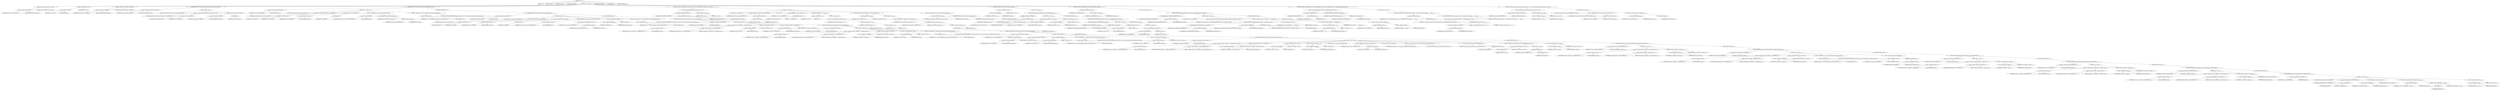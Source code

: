 digraph "&lt;init&gt;" {  
"125" [label = <(METHOD,&lt;init&gt;)<SUB>58</SUB>> ]
"4" [label = <(PARAM,this)<SUB>58</SUB>> ]
"126" [label = <(PARAM,String id)<SUB>58</SUB>> ]
"127" [label = <(PARAM,Object node)<SUB>58</SUB>> ]
"128" [label = <(PARAM,String imagePrefix)<SUB>58</SUB>> ]
"129" [label = <(BLOCK,&lt;empty&gt;,&lt;empty&gt;)<SUB>58</SUB>> ]
"130" [label = <(&lt;operator&gt;.assignment,String association = &quot;property&quot;)<SUB>55</SUB>> ]
"131" [label = <(&lt;operator&gt;.fieldAccess,this.association)<SUB>55</SUB>> ]
"132" [label = <(IDENTIFIER,this,String association = &quot;property&quot;)<SUB>55</SUB>> ]
"133" [label = <(FIELD_IDENTIFIER,association,association)<SUB>55</SUB>> ]
"134" [label = <(LITERAL,&quot;property&quot;,String association = &quot;property&quot;)<SUB>55</SUB>> ]
"135" [label = <(&lt;operator&gt;.assignment,this.id = id)<SUB>59</SUB>> ]
"136" [label = <(&lt;operator&gt;.fieldAccess,this.id)<SUB>59</SUB>> ]
"3" [label = <(IDENTIFIER,this,this.id = id)<SUB>59</SUB>> ]
"137" [label = <(FIELD_IDENTIFIER,id,id)<SUB>59</SUB>> ]
"138" [label = <(IDENTIFIER,id,this.id = id)<SUB>59</SUB>> ]
"139" [label = <(&lt;operator&gt;.assignment,this.imagePrefix = imagePrefix)<SUB>60</SUB>> ]
"140" [label = <(&lt;operator&gt;.fieldAccess,this.imagePrefix)<SUB>60</SUB>> ]
"5" [label = <(IDENTIFIER,this,this.imagePrefix = imagePrefix)<SUB>60</SUB>> ]
"141" [label = <(FIELD_IDENTIFIER,imagePrefix,imagePrefix)<SUB>60</SUB>> ]
"142" [label = <(IDENTIFIER,imagePrefix,this.imagePrefix = imagePrefix)<SUB>60</SUB>> ]
"143" [label = <(CONTROL_STRUCTURE,if (node instanceof ProcessorType),if (node instanceof ProcessorType))<SUB>62</SUB>> ]
"144" [label = <(&lt;operator&gt;.instanceOf,node instanceof ProcessorType)<SUB>62</SUB>> ]
"145" [label = <(IDENTIFIER,node,node instanceof ProcessorType)<SUB>62</SUB>> ]
"146" [label = <(TYPE_REF,ProcessorType,ProcessorType)<SUB>62</SUB>> ]
"147" [label = <(BLOCK,&lt;empty&gt;,&lt;empty&gt;)<SUB>62</SUB>> ]
"148" [label = <(LOCAL,ProcessorType processorType: org.apache.camel.model.ProcessorType)> ]
"149" [label = <(&lt;operator&gt;.assignment,ProcessorType processorType = (ProcessorType) node)<SUB>63</SUB>> ]
"150" [label = <(IDENTIFIER,processorType,ProcessorType processorType = (ProcessorType) node)<SUB>63</SUB>> ]
"151" [label = <(&lt;operator&gt;.cast,(ProcessorType) node)<SUB>63</SUB>> ]
"152" [label = <(TYPE_REF,ProcessorType,ProcessorType)<SUB>63</SUB>> ]
"153" [label = <(IDENTIFIER,node,(ProcessorType) node)<SUB>63</SUB>> ]
"154" [label = <(&lt;operator&gt;.assignment,this.edgeLabel = getLabel())<SUB>64</SUB>> ]
"155" [label = <(&lt;operator&gt;.fieldAccess,this.edgeLabel)<SUB>64</SUB>> ]
"6" [label = <(IDENTIFIER,this,this.edgeLabel = getLabel())<SUB>64</SUB>> ]
"156" [label = <(FIELD_IDENTIFIER,edgeLabel,edgeLabel)<SUB>64</SUB>> ]
"157" [label = <(getLabel,getLabel())<SUB>64</SUB>> ]
"158" [label = <(IDENTIFIER,processorType,getLabel())<SUB>64</SUB>> ]
"159" [label = <(CONTROL_STRUCTURE,if (node instanceof FromType),if (node instanceof FromType))<SUB>66</SUB>> ]
"160" [label = <(&lt;operator&gt;.instanceOf,node instanceof FromType)<SUB>66</SUB>> ]
"161" [label = <(IDENTIFIER,node,node instanceof FromType)<SUB>66</SUB>> ]
"162" [label = <(TYPE_REF,FromType,FromType)<SUB>66</SUB>> ]
"163" [label = <(BLOCK,&lt;empty&gt;,&lt;empty&gt;)<SUB>66</SUB>> ]
"164" [label = <(LOCAL,FromType fromType: org.apache.camel.model.FromType)> ]
"165" [label = <(&lt;operator&gt;.assignment,FromType fromType = (FromType) node)<SUB>67</SUB>> ]
"166" [label = <(IDENTIFIER,fromType,FromType fromType = (FromType) node)<SUB>67</SUB>> ]
"167" [label = <(&lt;operator&gt;.cast,(FromType) node)<SUB>67</SUB>> ]
"168" [label = <(TYPE_REF,FromType,FromType)<SUB>67</SUB>> ]
"169" [label = <(IDENTIFIER,node,(FromType) node)<SUB>67</SUB>> ]
"170" [label = <(&lt;operator&gt;.assignment,this.tooltop = getLabel())<SUB>68</SUB>> ]
"171" [label = <(&lt;operator&gt;.fieldAccess,this.tooltop)<SUB>68</SUB>> ]
"7" [label = <(IDENTIFIER,this,this.tooltop = getLabel())<SUB>68</SUB>> ]
"172" [label = <(FIELD_IDENTIFIER,tooltop,tooltop)<SUB>68</SUB>> ]
"173" [label = <(getLabel,getLabel())<SUB>68</SUB>> ]
"174" [label = <(IDENTIFIER,fromType,getLabel())<SUB>68</SUB>> ]
"175" [label = <(&lt;operator&gt;.assignment,this.label = this.removeQueryString(this.tooltop))<SUB>69</SUB>> ]
"176" [label = <(&lt;operator&gt;.fieldAccess,this.label)<SUB>69</SUB>> ]
"8" [label = <(IDENTIFIER,this,this.label = this.removeQueryString(this.tooltop))<SUB>69</SUB>> ]
"177" [label = <(FIELD_IDENTIFIER,label,label)<SUB>69</SUB>> ]
"178" [label = <(removeQueryString,this.removeQueryString(this.tooltop))<SUB>69</SUB>> ]
"10" [label = <(IDENTIFIER,this,this.removeQueryString(this.tooltop))<SUB>69</SUB>> ]
"179" [label = <(&lt;operator&gt;.fieldAccess,this.tooltop)<SUB>69</SUB>> ]
"9" [label = <(IDENTIFIER,this,this.removeQueryString(this.tooltop))<SUB>69</SUB>> ]
"180" [label = <(FIELD_IDENTIFIER,tooltop,tooltop)<SUB>69</SUB>> ]
"181" [label = <(&lt;operator&gt;.assignment,this.url = &quot;http://activemq.apache.org/camel/message-endpoint.html&quot;)<SUB>70</SUB>> ]
"182" [label = <(&lt;operator&gt;.fieldAccess,this.url)<SUB>70</SUB>> ]
"11" [label = <(IDENTIFIER,this,this.url = &quot;http://activemq.apache.org/camel/message-endpoint.html&quot;)<SUB>70</SUB>> ]
"183" [label = <(FIELD_IDENTIFIER,url,url)<SUB>70</SUB>> ]
"184" [label = <(LITERAL,&quot;http://activemq.apache.org/camel/message-endpoint.html&quot;,this.url = &quot;http://activemq.apache.org/camel/message-endpoint.html&quot;)<SUB>70</SUB>> ]
"185" [label = <(CONTROL_STRUCTURE,else,else)<SUB>71</SUB>> ]
"186" [label = <(CONTROL_STRUCTURE,if (node instanceof ToType),if (node instanceof ToType))<SUB>71</SUB>> ]
"187" [label = <(&lt;operator&gt;.instanceOf,node instanceof ToType)<SUB>71</SUB>> ]
"188" [label = <(IDENTIFIER,node,node instanceof ToType)<SUB>71</SUB>> ]
"189" [label = <(TYPE_REF,ToType,ToType)<SUB>71</SUB>> ]
"190" [label = <(BLOCK,&lt;empty&gt;,&lt;empty&gt;)<SUB>71</SUB>> ]
"191" [label = <(LOCAL,ToType toType: org.apache.camel.model.ToType)> ]
"192" [label = <(&lt;operator&gt;.assignment,ToType toType = (ToType) node)<SUB>72</SUB>> ]
"193" [label = <(IDENTIFIER,toType,ToType toType = (ToType) node)<SUB>72</SUB>> ]
"194" [label = <(&lt;operator&gt;.cast,(ToType) node)<SUB>72</SUB>> ]
"195" [label = <(TYPE_REF,ToType,ToType)<SUB>72</SUB>> ]
"196" [label = <(IDENTIFIER,node,(ToType) node)<SUB>72</SUB>> ]
"197" [label = <(&lt;operator&gt;.assignment,this.tooltop = getLabel())<SUB>73</SUB>> ]
"198" [label = <(&lt;operator&gt;.fieldAccess,this.tooltop)<SUB>73</SUB>> ]
"12" [label = <(IDENTIFIER,this,this.tooltop = getLabel())<SUB>73</SUB>> ]
"199" [label = <(FIELD_IDENTIFIER,tooltop,tooltop)<SUB>73</SUB>> ]
"200" [label = <(getLabel,getLabel())<SUB>73</SUB>> ]
"201" [label = <(IDENTIFIER,toType,getLabel())<SUB>73</SUB>> ]
"202" [label = <(&lt;operator&gt;.assignment,this.label = this.removeQueryString(this.tooltop))<SUB>74</SUB>> ]
"203" [label = <(&lt;operator&gt;.fieldAccess,this.label)<SUB>74</SUB>> ]
"13" [label = <(IDENTIFIER,this,this.label = this.removeQueryString(this.tooltop))<SUB>74</SUB>> ]
"204" [label = <(FIELD_IDENTIFIER,label,label)<SUB>74</SUB>> ]
"205" [label = <(removeQueryString,this.removeQueryString(this.tooltop))<SUB>74</SUB>> ]
"15" [label = <(IDENTIFIER,this,this.removeQueryString(this.tooltop))<SUB>74</SUB>> ]
"206" [label = <(&lt;operator&gt;.fieldAccess,this.tooltop)<SUB>74</SUB>> ]
"14" [label = <(IDENTIFIER,this,this.removeQueryString(this.tooltop))<SUB>74</SUB>> ]
"207" [label = <(FIELD_IDENTIFIER,tooltop,tooltop)<SUB>74</SUB>> ]
"208" [label = <(&lt;operator&gt;.assignment,this.edgeLabel = &quot;&quot;)<SUB>75</SUB>> ]
"209" [label = <(&lt;operator&gt;.fieldAccess,this.edgeLabel)<SUB>75</SUB>> ]
"16" [label = <(IDENTIFIER,this,this.edgeLabel = &quot;&quot;)<SUB>75</SUB>> ]
"210" [label = <(FIELD_IDENTIFIER,edgeLabel,edgeLabel)<SUB>75</SUB>> ]
"211" [label = <(LITERAL,&quot;&quot;,this.edgeLabel = &quot;&quot;)<SUB>75</SUB>> ]
"212" [label = <(&lt;operator&gt;.assignment,this.url = &quot;http://activemq.apache.org/camel/message-endpoint.html&quot;)<SUB>76</SUB>> ]
"213" [label = <(&lt;operator&gt;.fieldAccess,this.url)<SUB>76</SUB>> ]
"17" [label = <(IDENTIFIER,this,this.url = &quot;http://activemq.apache.org/camel/message-endpoint.html&quot;)<SUB>76</SUB>> ]
"214" [label = <(FIELD_IDENTIFIER,url,url)<SUB>76</SUB>> ]
"215" [label = <(LITERAL,&quot;http://activemq.apache.org/camel/message-endpoint.html&quot;,this.url = &quot;http://activemq.apache.org/camel/message-endpoint.html&quot;)<SUB>76</SUB>> ]
"216" [label = <(CONTROL_STRUCTURE,else,else)<SUB>77</SUB>> ]
"217" [label = <(CONTROL_STRUCTURE,if (node instanceof FilterType),if (node instanceof FilterType))<SUB>77</SUB>> ]
"218" [label = <(&lt;operator&gt;.instanceOf,node instanceof FilterType)<SUB>77</SUB>> ]
"219" [label = <(IDENTIFIER,node,node instanceof FilterType)<SUB>77</SUB>> ]
"220" [label = <(TYPE_REF,FilterType,FilterType)<SUB>77</SUB>> ]
"221" [label = <(BLOCK,&lt;empty&gt;,&lt;empty&gt;)<SUB>77</SUB>> ]
"222" [label = <(&lt;operator&gt;.assignment,this.image = imagePrefix + &quot;MessageFilterIcon.png&quot;)<SUB>78</SUB>> ]
"223" [label = <(&lt;operator&gt;.fieldAccess,this.image)<SUB>78</SUB>> ]
"18" [label = <(IDENTIFIER,this,this.image = imagePrefix + &quot;MessageFilterIcon.png&quot;)<SUB>78</SUB>> ]
"224" [label = <(FIELD_IDENTIFIER,image,image)<SUB>78</SUB>> ]
"225" [label = <(&lt;operator&gt;.addition,imagePrefix + &quot;MessageFilterIcon.png&quot;)<SUB>78</SUB>> ]
"226" [label = <(IDENTIFIER,imagePrefix,imagePrefix + &quot;MessageFilterIcon.png&quot;)<SUB>78</SUB>> ]
"227" [label = <(LITERAL,&quot;MessageFilterIcon.png&quot;,imagePrefix + &quot;MessageFilterIcon.png&quot;)<SUB>78</SUB>> ]
"228" [label = <(&lt;operator&gt;.assignment,this.label = &quot;Filter&quot;)<SUB>79</SUB>> ]
"229" [label = <(&lt;operator&gt;.fieldAccess,this.label)<SUB>79</SUB>> ]
"19" [label = <(IDENTIFIER,this,this.label = &quot;Filter&quot;)<SUB>79</SUB>> ]
"230" [label = <(FIELD_IDENTIFIER,label,label)<SUB>79</SUB>> ]
"231" [label = <(LITERAL,&quot;Filter&quot;,this.label = &quot;Filter&quot;)<SUB>79</SUB>> ]
"232" [label = <(&lt;operator&gt;.assignment,this.nodeType = &quot;Message Filter&quot;)<SUB>80</SUB>> ]
"233" [label = <(&lt;operator&gt;.fieldAccess,this.nodeType)<SUB>80</SUB>> ]
"20" [label = <(IDENTIFIER,this,this.nodeType = &quot;Message Filter&quot;)<SUB>80</SUB>> ]
"234" [label = <(FIELD_IDENTIFIER,nodeType,nodeType)<SUB>80</SUB>> ]
"235" [label = <(LITERAL,&quot;Message Filter&quot;,this.nodeType = &quot;Message Filter&quot;)<SUB>80</SUB>> ]
"236" [label = <(CONTROL_STRUCTURE,else,else)<SUB>81</SUB>> ]
"237" [label = <(CONTROL_STRUCTURE,if (node instanceof WhenType),if (node instanceof WhenType))<SUB>81</SUB>> ]
"238" [label = <(&lt;operator&gt;.instanceOf,node instanceof WhenType)<SUB>81</SUB>> ]
"239" [label = <(IDENTIFIER,node,node instanceof WhenType)<SUB>81</SUB>> ]
"240" [label = <(TYPE_REF,WhenType,WhenType)<SUB>81</SUB>> ]
"241" [label = <(BLOCK,&lt;empty&gt;,&lt;empty&gt;)<SUB>81</SUB>> ]
"242" [label = <(&lt;operator&gt;.assignment,this.image = imagePrefix + &quot;MessageFilterIcon.png&quot;)<SUB>82</SUB>> ]
"243" [label = <(&lt;operator&gt;.fieldAccess,this.image)<SUB>82</SUB>> ]
"21" [label = <(IDENTIFIER,this,this.image = imagePrefix + &quot;MessageFilterIcon.png&quot;)<SUB>82</SUB>> ]
"244" [label = <(FIELD_IDENTIFIER,image,image)<SUB>82</SUB>> ]
"245" [label = <(&lt;operator&gt;.addition,imagePrefix + &quot;MessageFilterIcon.png&quot;)<SUB>82</SUB>> ]
"246" [label = <(IDENTIFIER,imagePrefix,imagePrefix + &quot;MessageFilterIcon.png&quot;)<SUB>82</SUB>> ]
"247" [label = <(LITERAL,&quot;MessageFilterIcon.png&quot;,imagePrefix + &quot;MessageFilterIcon.png&quot;)<SUB>82</SUB>> ]
"248" [label = <(&lt;operator&gt;.assignment,this.nodeType = &quot;When Filter&quot;)<SUB>83</SUB>> ]
"249" [label = <(&lt;operator&gt;.fieldAccess,this.nodeType)<SUB>83</SUB>> ]
"22" [label = <(IDENTIFIER,this,this.nodeType = &quot;When Filter&quot;)<SUB>83</SUB>> ]
"250" [label = <(FIELD_IDENTIFIER,nodeType,nodeType)<SUB>83</SUB>> ]
"251" [label = <(LITERAL,&quot;When Filter&quot;,this.nodeType = &quot;When Filter&quot;)<SUB>83</SUB>> ]
"252" [label = <(&lt;operator&gt;.assignment,this.label = &quot;When&quot;)<SUB>84</SUB>> ]
"253" [label = <(&lt;operator&gt;.fieldAccess,this.label)<SUB>84</SUB>> ]
"23" [label = <(IDENTIFIER,this,this.label = &quot;When&quot;)<SUB>84</SUB>> ]
"254" [label = <(FIELD_IDENTIFIER,label,label)<SUB>84</SUB>> ]
"255" [label = <(LITERAL,&quot;When&quot;,this.label = &quot;When&quot;)<SUB>84</SUB>> ]
"256" [label = <(&lt;operator&gt;.assignment,this.url = &quot;http://activemq.apache.org/camel/content-based-router.html&quot;)<SUB>85</SUB>> ]
"257" [label = <(&lt;operator&gt;.fieldAccess,this.url)<SUB>85</SUB>> ]
"24" [label = <(IDENTIFIER,this,this.url = &quot;http://activemq.apache.org/camel/content-based-router.html&quot;)<SUB>85</SUB>> ]
"258" [label = <(FIELD_IDENTIFIER,url,url)<SUB>85</SUB>> ]
"259" [label = <(LITERAL,&quot;http://activemq.apache.org/camel/content-based-router.html&quot;,this.url = &quot;http://activemq.apache.org/camel/content-based-router.html&quot;)<SUB>85</SUB>> ]
"260" [label = <(CONTROL_STRUCTURE,else,else)<SUB>86</SUB>> ]
"261" [label = <(CONTROL_STRUCTURE,if (node instanceof OtherwiseType),if (node instanceof OtherwiseType))<SUB>86</SUB>> ]
"262" [label = <(&lt;operator&gt;.instanceOf,node instanceof OtherwiseType)<SUB>86</SUB>> ]
"263" [label = <(IDENTIFIER,node,node instanceof OtherwiseType)<SUB>86</SUB>> ]
"264" [label = <(TYPE_REF,OtherwiseType,OtherwiseType)<SUB>86</SUB>> ]
"265" [label = <(BLOCK,&lt;empty&gt;,&lt;empty&gt;)<SUB>86</SUB>> ]
"266" [label = <(&lt;operator&gt;.assignment,this.nodeType = &quot;Otherwise&quot;)<SUB>87</SUB>> ]
"267" [label = <(&lt;operator&gt;.fieldAccess,this.nodeType)<SUB>87</SUB>> ]
"25" [label = <(IDENTIFIER,this,this.nodeType = &quot;Otherwise&quot;)<SUB>87</SUB>> ]
"268" [label = <(FIELD_IDENTIFIER,nodeType,nodeType)<SUB>87</SUB>> ]
"269" [label = <(LITERAL,&quot;Otherwise&quot;,this.nodeType = &quot;Otherwise&quot;)<SUB>87</SUB>> ]
"270" [label = <(&lt;operator&gt;.assignment,this.edgeLabel = &quot;&quot;)<SUB>88</SUB>> ]
"271" [label = <(&lt;operator&gt;.fieldAccess,this.edgeLabel)<SUB>88</SUB>> ]
"26" [label = <(IDENTIFIER,this,this.edgeLabel = &quot;&quot;)<SUB>88</SUB>> ]
"272" [label = <(FIELD_IDENTIFIER,edgeLabel,edgeLabel)<SUB>88</SUB>> ]
"273" [label = <(LITERAL,&quot;&quot;,this.edgeLabel = &quot;&quot;)<SUB>88</SUB>> ]
"274" [label = <(&lt;operator&gt;.assignment,this.url = &quot;http://activemq.apache.org/camel/content-based-router.html&quot;)<SUB>89</SUB>> ]
"275" [label = <(&lt;operator&gt;.fieldAccess,this.url)<SUB>89</SUB>> ]
"27" [label = <(IDENTIFIER,this,this.url = &quot;http://activemq.apache.org/camel/content-based-router.html&quot;)<SUB>89</SUB>> ]
"276" [label = <(FIELD_IDENTIFIER,url,url)<SUB>89</SUB>> ]
"277" [label = <(LITERAL,&quot;http://activemq.apache.org/camel/content-based-router.html&quot;,this.url = &quot;http://activemq.apache.org/camel/content-based-router.html&quot;)<SUB>89</SUB>> ]
"278" [label = <(&lt;operator&gt;.assignment,this.tooltop = &quot;Otherwise&quot;)<SUB>90</SUB>> ]
"279" [label = <(&lt;operator&gt;.fieldAccess,this.tooltop)<SUB>90</SUB>> ]
"28" [label = <(IDENTIFIER,this,this.tooltop = &quot;Otherwise&quot;)<SUB>90</SUB>> ]
"280" [label = <(FIELD_IDENTIFIER,tooltop,tooltop)<SUB>90</SUB>> ]
"281" [label = <(LITERAL,&quot;Otherwise&quot;,this.tooltop = &quot;Otherwise&quot;)<SUB>90</SUB>> ]
"282" [label = <(CONTROL_STRUCTURE,else,else)<SUB>91</SUB>> ]
"283" [label = <(CONTROL_STRUCTURE,if (node instanceof ChoiceType),if (node instanceof ChoiceType))<SUB>91</SUB>> ]
"284" [label = <(&lt;operator&gt;.instanceOf,node instanceof ChoiceType)<SUB>91</SUB>> ]
"285" [label = <(IDENTIFIER,node,node instanceof ChoiceType)<SUB>91</SUB>> ]
"286" [label = <(TYPE_REF,ChoiceType,ChoiceType)<SUB>91</SUB>> ]
"287" [label = <(BLOCK,&lt;empty&gt;,&lt;empty&gt;)<SUB>91</SUB>> ]
"288" [label = <(&lt;operator&gt;.assignment,this.image = imagePrefix + &quot;ContentBasedRouterIcon.png&quot;)<SUB>92</SUB>> ]
"289" [label = <(&lt;operator&gt;.fieldAccess,this.image)<SUB>92</SUB>> ]
"29" [label = <(IDENTIFIER,this,this.image = imagePrefix + &quot;ContentBasedRouterIcon.png&quot;)<SUB>92</SUB>> ]
"290" [label = <(FIELD_IDENTIFIER,image,image)<SUB>92</SUB>> ]
"291" [label = <(&lt;operator&gt;.addition,imagePrefix + &quot;ContentBasedRouterIcon.png&quot;)<SUB>92</SUB>> ]
"292" [label = <(IDENTIFIER,imagePrefix,imagePrefix + &quot;ContentBasedRouterIcon.png&quot;)<SUB>92</SUB>> ]
"293" [label = <(LITERAL,&quot;ContentBasedRouterIcon.png&quot;,imagePrefix + &quot;ContentBasedRouterIcon.png&quot;)<SUB>92</SUB>> ]
"294" [label = <(&lt;operator&gt;.assignment,this.nodeType = &quot;Content Based Router&quot;)<SUB>93</SUB>> ]
"295" [label = <(&lt;operator&gt;.fieldAccess,this.nodeType)<SUB>93</SUB>> ]
"30" [label = <(IDENTIFIER,this,this.nodeType = &quot;Content Based Router&quot;)<SUB>93</SUB>> ]
"296" [label = <(FIELD_IDENTIFIER,nodeType,nodeType)<SUB>93</SUB>> ]
"297" [label = <(LITERAL,&quot;Content Based Router&quot;,this.nodeType = &quot;Content Based Router&quot;)<SUB>93</SUB>> ]
"298" [label = <(&lt;operator&gt;.assignment,this.label = &quot;Choice&quot;)<SUB>94</SUB>> ]
"299" [label = <(&lt;operator&gt;.fieldAccess,this.label)<SUB>94</SUB>> ]
"31" [label = <(IDENTIFIER,this,this.label = &quot;Choice&quot;)<SUB>94</SUB>> ]
"300" [label = <(FIELD_IDENTIFIER,label,label)<SUB>94</SUB>> ]
"301" [label = <(LITERAL,&quot;Choice&quot;,this.label = &quot;Choice&quot;)<SUB>94</SUB>> ]
"302" [label = <(&lt;operator&gt;.assignment,this.edgeLabel = &quot;&quot;)<SUB>95</SUB>> ]
"303" [label = <(&lt;operator&gt;.fieldAccess,this.edgeLabel)<SUB>95</SUB>> ]
"32" [label = <(IDENTIFIER,this,this.edgeLabel = &quot;&quot;)<SUB>95</SUB>> ]
"304" [label = <(FIELD_IDENTIFIER,edgeLabel,edgeLabel)<SUB>95</SUB>> ]
"305" [label = <(LITERAL,&quot;&quot;,this.edgeLabel = &quot;&quot;)<SUB>95</SUB>> ]
"306" [label = <(LOCAL,ChoiceType choice: org.apache.camel.model.ChoiceType)> ]
"307" [label = <(&lt;operator&gt;.assignment,ChoiceType choice = (ChoiceType) node)<SUB>97</SUB>> ]
"308" [label = <(IDENTIFIER,choice,ChoiceType choice = (ChoiceType) node)<SUB>97</SUB>> ]
"309" [label = <(&lt;operator&gt;.cast,(ChoiceType) node)<SUB>97</SUB>> ]
"310" [label = <(TYPE_REF,ChoiceType,ChoiceType)<SUB>97</SUB>> ]
"311" [label = <(IDENTIFIER,node,(ChoiceType) node)<SUB>97</SUB>> ]
"34" [label = <(LOCAL,List&lt;ProcessorType&gt; outputs: ANY)> ]
"312" [label = <(&lt;operator&gt;.assignment,ANY outputs = new ArrayList&lt;ProcessorType&gt;(choice.getWhenClauses()))<SUB>98</SUB>> ]
"313" [label = <(IDENTIFIER,outputs,ANY outputs = new ArrayList&lt;ProcessorType&gt;(choice.getWhenClauses()))<SUB>98</SUB>> ]
"314" [label = <(&lt;operator&gt;.alloc,new ArrayList&lt;ProcessorType&gt;(choice.getWhenClauses()))<SUB>98</SUB>> ]
"315" [label = <(&lt;init&gt;,new ArrayList&lt;ProcessorType&gt;(choice.getWhenClauses()))<SUB>98</SUB>> ]
"33" [label = <(IDENTIFIER,outputs,new ArrayList&lt;ProcessorType&gt;(choice.getWhenClauses()))<SUB>98</SUB>> ]
"316" [label = <(getWhenClauses,getWhenClauses())<SUB>98</SUB>> ]
"317" [label = <(IDENTIFIER,choice,getWhenClauses())<SUB>98</SUB>> ]
"318" [label = <(CONTROL_STRUCTURE,if (choice.getOtherwise() != null),if (choice.getOtherwise() != null))<SUB>99</SUB>> ]
"319" [label = <(&lt;operator&gt;.notEquals,choice.getOtherwise() != null)<SUB>99</SUB>> ]
"320" [label = <(getOtherwise,getOtherwise())<SUB>99</SUB>> ]
"321" [label = <(IDENTIFIER,choice,getOtherwise())<SUB>99</SUB>> ]
"322" [label = <(LITERAL,null,choice.getOtherwise() != null)<SUB>99</SUB>> ]
"323" [label = <(BLOCK,&lt;empty&gt;,&lt;empty&gt;)<SUB>99</SUB>> ]
"324" [label = <(add,add(choice.getOtherwise()))<SUB>100</SUB>> ]
"325" [label = <(IDENTIFIER,outputs,add(choice.getOtherwise()))<SUB>100</SUB>> ]
"326" [label = <(getOtherwise,getOtherwise())<SUB>100</SUB>> ]
"327" [label = <(IDENTIFIER,choice,getOtherwise())<SUB>100</SUB>> ]
"328" [label = <(&lt;operator&gt;.assignment,this.outputs = outputs)<SUB>102</SUB>> ]
"329" [label = <(&lt;operator&gt;.fieldAccess,this.outputs)<SUB>102</SUB>> ]
"35" [label = <(IDENTIFIER,this,this.outputs = outputs)<SUB>102</SUB>> ]
"330" [label = <(FIELD_IDENTIFIER,outputs,outputs)<SUB>102</SUB>> ]
"331" [label = <(IDENTIFIER,outputs,this.outputs = outputs)<SUB>102</SUB>> ]
"332" [label = <(CONTROL_STRUCTURE,else,else)<SUB>103</SUB>> ]
"333" [label = <(CONTROL_STRUCTURE,if (node instanceof RecipientListType),if (node instanceof RecipientListType))<SUB>103</SUB>> ]
"334" [label = <(&lt;operator&gt;.instanceOf,node instanceof RecipientListType)<SUB>103</SUB>> ]
"335" [label = <(IDENTIFIER,node,node instanceof RecipientListType)<SUB>103</SUB>> ]
"336" [label = <(TYPE_REF,RecipientListType,RecipientListType)<SUB>103</SUB>> ]
"337" [label = <(BLOCK,&lt;empty&gt;,&lt;empty&gt;)<SUB>103</SUB>> ]
"338" [label = <(&lt;operator&gt;.assignment,this.image = imagePrefix + &quot;RecipientListIcon.png&quot;)<SUB>104</SUB>> ]
"339" [label = <(&lt;operator&gt;.fieldAccess,this.image)<SUB>104</SUB>> ]
"36" [label = <(IDENTIFIER,this,this.image = imagePrefix + &quot;RecipientListIcon.png&quot;)<SUB>104</SUB>> ]
"340" [label = <(FIELD_IDENTIFIER,image,image)<SUB>104</SUB>> ]
"341" [label = <(&lt;operator&gt;.addition,imagePrefix + &quot;RecipientListIcon.png&quot;)<SUB>104</SUB>> ]
"342" [label = <(IDENTIFIER,imagePrefix,imagePrefix + &quot;RecipientListIcon.png&quot;)<SUB>104</SUB>> ]
"343" [label = <(LITERAL,&quot;RecipientListIcon.png&quot;,imagePrefix + &quot;RecipientListIcon.png&quot;)<SUB>104</SUB>> ]
"344" [label = <(&lt;operator&gt;.assignment,this.nodeType = &quot;Recipient List&quot;)<SUB>105</SUB>> ]
"345" [label = <(&lt;operator&gt;.fieldAccess,this.nodeType)<SUB>105</SUB>> ]
"37" [label = <(IDENTIFIER,this,this.nodeType = &quot;Recipient List&quot;)<SUB>105</SUB>> ]
"346" [label = <(FIELD_IDENTIFIER,nodeType,nodeType)<SUB>105</SUB>> ]
"347" [label = <(LITERAL,&quot;Recipient List&quot;,this.nodeType = &quot;Recipient List&quot;)<SUB>105</SUB>> ]
"348" [label = <(CONTROL_STRUCTURE,else,else)<SUB>106</SUB>> ]
"349" [label = <(CONTROL_STRUCTURE,if (node instanceof RoutingSlipType),if (node instanceof RoutingSlipType))<SUB>106</SUB>> ]
"350" [label = <(&lt;operator&gt;.instanceOf,node instanceof RoutingSlipType)<SUB>106</SUB>> ]
"351" [label = <(IDENTIFIER,node,node instanceof RoutingSlipType)<SUB>106</SUB>> ]
"352" [label = <(TYPE_REF,RoutingSlipType,RoutingSlipType)<SUB>106</SUB>> ]
"353" [label = <(BLOCK,&lt;empty&gt;,&lt;empty&gt;)<SUB>106</SUB>> ]
"354" [label = <(&lt;operator&gt;.assignment,this.image = imagePrefix + &quot;RoutingTableIcon.png&quot;)<SUB>107</SUB>> ]
"355" [label = <(&lt;operator&gt;.fieldAccess,this.image)<SUB>107</SUB>> ]
"38" [label = <(IDENTIFIER,this,this.image = imagePrefix + &quot;RoutingTableIcon.png&quot;)<SUB>107</SUB>> ]
"356" [label = <(FIELD_IDENTIFIER,image,image)<SUB>107</SUB>> ]
"357" [label = <(&lt;operator&gt;.addition,imagePrefix + &quot;RoutingTableIcon.png&quot;)<SUB>107</SUB>> ]
"358" [label = <(IDENTIFIER,imagePrefix,imagePrefix + &quot;RoutingTableIcon.png&quot;)<SUB>107</SUB>> ]
"359" [label = <(LITERAL,&quot;RoutingTableIcon.png&quot;,imagePrefix + &quot;RoutingTableIcon.png&quot;)<SUB>107</SUB>> ]
"360" [label = <(&lt;operator&gt;.assignment,this.nodeType = &quot;Routing Slip&quot;)<SUB>108</SUB>> ]
"361" [label = <(&lt;operator&gt;.fieldAccess,this.nodeType)<SUB>108</SUB>> ]
"39" [label = <(IDENTIFIER,this,this.nodeType = &quot;Routing Slip&quot;)<SUB>108</SUB>> ]
"362" [label = <(FIELD_IDENTIFIER,nodeType,nodeType)<SUB>108</SUB>> ]
"363" [label = <(LITERAL,&quot;Routing Slip&quot;,this.nodeType = &quot;Routing Slip&quot;)<SUB>108</SUB>> ]
"364" [label = <(&lt;operator&gt;.assignment,this.url = &quot;http://activemq.apache.org/camel/routing-slip.html&quot;)<SUB>109</SUB>> ]
"365" [label = <(&lt;operator&gt;.fieldAccess,this.url)<SUB>109</SUB>> ]
"40" [label = <(IDENTIFIER,this,this.url = &quot;http://activemq.apache.org/camel/routing-slip.html&quot;)<SUB>109</SUB>> ]
"366" [label = <(FIELD_IDENTIFIER,url,url)<SUB>109</SUB>> ]
"367" [label = <(LITERAL,&quot;http://activemq.apache.org/camel/routing-slip.html&quot;,this.url = &quot;http://activemq.apache.org/camel/routing-slip.html&quot;)<SUB>109</SUB>> ]
"368" [label = <(&lt;operator&gt;.assignment,this.tooltop = getHeaderName())<SUB>110</SUB>> ]
"369" [label = <(&lt;operator&gt;.fieldAccess,this.tooltop)<SUB>110</SUB>> ]
"41" [label = <(IDENTIFIER,this,this.tooltop = getHeaderName())<SUB>110</SUB>> ]
"370" [label = <(FIELD_IDENTIFIER,tooltop,tooltop)<SUB>110</SUB>> ]
"371" [label = <(getHeaderName,getHeaderName())<SUB>110</SUB>> ]
"372" [label = <(&lt;operator&gt;.cast,(RoutingSlipType) node)<SUB>110</SUB>> ]
"373" [label = <(TYPE_REF,RoutingSlipType,RoutingSlipType)<SUB>110</SUB>> ]
"374" [label = <(IDENTIFIER,node,(RoutingSlipType) node)<SUB>110</SUB>> ]
"375" [label = <(CONTROL_STRUCTURE,else,else)<SUB>111</SUB>> ]
"376" [label = <(CONTROL_STRUCTURE,if (node instanceof SplitterType),if (node instanceof SplitterType))<SUB>111</SUB>> ]
"377" [label = <(&lt;operator&gt;.instanceOf,node instanceof SplitterType)<SUB>111</SUB>> ]
"378" [label = <(IDENTIFIER,node,node instanceof SplitterType)<SUB>111</SUB>> ]
"379" [label = <(TYPE_REF,SplitterType,SplitterType)<SUB>111</SUB>> ]
"380" [label = <(BLOCK,&lt;empty&gt;,&lt;empty&gt;)<SUB>111</SUB>> ]
"381" [label = <(&lt;operator&gt;.assignment,this.image = imagePrefix + &quot;SplitterIcon.png&quot;)<SUB>112</SUB>> ]
"382" [label = <(&lt;operator&gt;.fieldAccess,this.image)<SUB>112</SUB>> ]
"42" [label = <(IDENTIFIER,this,this.image = imagePrefix + &quot;SplitterIcon.png&quot;)<SUB>112</SUB>> ]
"383" [label = <(FIELD_IDENTIFIER,image,image)<SUB>112</SUB>> ]
"384" [label = <(&lt;operator&gt;.addition,imagePrefix + &quot;SplitterIcon.png&quot;)<SUB>112</SUB>> ]
"385" [label = <(IDENTIFIER,imagePrefix,imagePrefix + &quot;SplitterIcon.png&quot;)<SUB>112</SUB>> ]
"386" [label = <(LITERAL,&quot;SplitterIcon.png&quot;,imagePrefix + &quot;SplitterIcon.png&quot;)<SUB>112</SUB>> ]
"387" [label = <(&lt;operator&gt;.assignment,this.nodeType = &quot;Splitter&quot;)<SUB>113</SUB>> ]
"388" [label = <(&lt;operator&gt;.fieldAccess,this.nodeType)<SUB>113</SUB>> ]
"43" [label = <(IDENTIFIER,this,this.nodeType = &quot;Splitter&quot;)<SUB>113</SUB>> ]
"389" [label = <(FIELD_IDENTIFIER,nodeType,nodeType)<SUB>113</SUB>> ]
"390" [label = <(LITERAL,&quot;Splitter&quot;,this.nodeType = &quot;Splitter&quot;)<SUB>113</SUB>> ]
"391" [label = <(CONTROL_STRUCTURE,else,else)<SUB>114</SUB>> ]
"392" [label = <(CONTROL_STRUCTURE,if (node instanceof AggregatorType),if (node instanceof AggregatorType))<SUB>114</SUB>> ]
"393" [label = <(&lt;operator&gt;.instanceOf,node instanceof AggregatorType)<SUB>114</SUB>> ]
"394" [label = <(IDENTIFIER,node,node instanceof AggregatorType)<SUB>114</SUB>> ]
"395" [label = <(TYPE_REF,AggregatorType,AggregatorType)<SUB>114</SUB>> ]
"396" [label = <(BLOCK,&lt;empty&gt;,&lt;empty&gt;)<SUB>114</SUB>> ]
"397" [label = <(&lt;operator&gt;.assignment,this.image = imagePrefix + &quot;AggregatorIcon.png&quot;)<SUB>115</SUB>> ]
"398" [label = <(&lt;operator&gt;.fieldAccess,this.image)<SUB>115</SUB>> ]
"44" [label = <(IDENTIFIER,this,this.image = imagePrefix + &quot;AggregatorIcon.png&quot;)<SUB>115</SUB>> ]
"399" [label = <(FIELD_IDENTIFIER,image,image)<SUB>115</SUB>> ]
"400" [label = <(&lt;operator&gt;.addition,imagePrefix + &quot;AggregatorIcon.png&quot;)<SUB>115</SUB>> ]
"401" [label = <(IDENTIFIER,imagePrefix,imagePrefix + &quot;AggregatorIcon.png&quot;)<SUB>115</SUB>> ]
"402" [label = <(LITERAL,&quot;AggregatorIcon.png&quot;,imagePrefix + &quot;AggregatorIcon.png&quot;)<SUB>115</SUB>> ]
"403" [label = <(&lt;operator&gt;.assignment,this.nodeType = &quot;Aggregator&quot;)<SUB>116</SUB>> ]
"404" [label = <(&lt;operator&gt;.fieldAccess,this.nodeType)<SUB>116</SUB>> ]
"45" [label = <(IDENTIFIER,this,this.nodeType = &quot;Aggregator&quot;)<SUB>116</SUB>> ]
"405" [label = <(FIELD_IDENTIFIER,nodeType,nodeType)<SUB>116</SUB>> ]
"406" [label = <(LITERAL,&quot;Aggregator&quot;,this.nodeType = &quot;Aggregator&quot;)<SUB>116</SUB>> ]
"407" [label = <(CONTROL_STRUCTURE,else,else)<SUB>117</SUB>> ]
"408" [label = <(CONTROL_STRUCTURE,if (node instanceof ResequencerType),if (node instanceof ResequencerType))<SUB>117</SUB>> ]
"409" [label = <(&lt;operator&gt;.instanceOf,node instanceof ResequencerType)<SUB>117</SUB>> ]
"410" [label = <(IDENTIFIER,node,node instanceof ResequencerType)<SUB>117</SUB>> ]
"411" [label = <(TYPE_REF,ResequencerType,ResequencerType)<SUB>117</SUB>> ]
"412" [label = <(BLOCK,&lt;empty&gt;,&lt;empty&gt;)<SUB>117</SUB>> ]
"413" [label = <(&lt;operator&gt;.assignment,this.image = imagePrefix + &quot;ResequencerIcon.png&quot;)<SUB>118</SUB>> ]
"414" [label = <(&lt;operator&gt;.fieldAccess,this.image)<SUB>118</SUB>> ]
"46" [label = <(IDENTIFIER,this,this.image = imagePrefix + &quot;ResequencerIcon.png&quot;)<SUB>118</SUB>> ]
"415" [label = <(FIELD_IDENTIFIER,image,image)<SUB>118</SUB>> ]
"416" [label = <(&lt;operator&gt;.addition,imagePrefix + &quot;ResequencerIcon.png&quot;)<SUB>118</SUB>> ]
"417" [label = <(IDENTIFIER,imagePrefix,imagePrefix + &quot;ResequencerIcon.png&quot;)<SUB>118</SUB>> ]
"418" [label = <(LITERAL,&quot;ResequencerIcon.png&quot;,imagePrefix + &quot;ResequencerIcon.png&quot;)<SUB>118</SUB>> ]
"419" [label = <(&lt;operator&gt;.assignment,this.nodeType = &quot;Resequencer&quot;)<SUB>119</SUB>> ]
"420" [label = <(&lt;operator&gt;.fieldAccess,this.nodeType)<SUB>119</SUB>> ]
"47" [label = <(IDENTIFIER,this,this.nodeType = &quot;Resequencer&quot;)<SUB>119</SUB>> ]
"421" [label = <(FIELD_IDENTIFIER,nodeType,nodeType)<SUB>119</SUB>> ]
"422" [label = <(LITERAL,&quot;Resequencer&quot;,this.nodeType = &quot;Resequencer&quot;)<SUB>119</SUB>> ]
"423" [label = <(CONTROL_STRUCTURE,else,else)<SUB>120</SUB>> ]
"424" [label = <(CONTROL_STRUCTURE,if (node instanceof BeanRef),if (node instanceof BeanRef))<SUB>120</SUB>> ]
"425" [label = <(&lt;operator&gt;.instanceOf,node instanceof BeanRef)<SUB>120</SUB>> ]
"426" [label = <(IDENTIFIER,node,node instanceof BeanRef)<SUB>120</SUB>> ]
"427" [label = <(TYPE_REF,BeanRef,BeanRef)<SUB>120</SUB>> ]
"428" [label = <(BLOCK,&lt;empty&gt;,&lt;empty&gt;)<SUB>120</SUB>> ]
"429" [label = <(LOCAL,BeanRef beanRef: org.apache.camel.model.BeanRef)> ]
"430" [label = <(&lt;operator&gt;.assignment,BeanRef beanRef = (BeanRef) node)<SUB>121</SUB>> ]
"431" [label = <(IDENTIFIER,beanRef,BeanRef beanRef = (BeanRef) node)<SUB>121</SUB>> ]
"432" [label = <(&lt;operator&gt;.cast,(BeanRef) node)<SUB>121</SUB>> ]
"433" [label = <(TYPE_REF,BeanRef,BeanRef)<SUB>121</SUB>> ]
"434" [label = <(IDENTIFIER,node,(BeanRef) node)<SUB>121</SUB>> ]
"435" [label = <(&lt;operator&gt;.assignment,this.nodeType = &quot;Bean Ref&quot;)<SUB>125</SUB>> ]
"436" [label = <(&lt;operator&gt;.fieldAccess,this.nodeType)<SUB>125</SUB>> ]
"48" [label = <(IDENTIFIER,this,this.nodeType = &quot;Bean Ref&quot;)<SUB>125</SUB>> ]
"437" [label = <(FIELD_IDENTIFIER,nodeType,nodeType)<SUB>125</SUB>> ]
"438" [label = <(LITERAL,&quot;Bean Ref&quot;,this.nodeType = &quot;Bean Ref&quot;)<SUB>125</SUB>> ]
"439" [label = <(&lt;operator&gt;.assignment,this.label = beanRef.getLabel() + &quot; Bean&quot;)<SUB>126</SUB>> ]
"440" [label = <(&lt;operator&gt;.fieldAccess,this.label)<SUB>126</SUB>> ]
"49" [label = <(IDENTIFIER,this,this.label = beanRef.getLabel() + &quot; Bean&quot;)<SUB>126</SUB>> ]
"441" [label = <(FIELD_IDENTIFIER,label,label)<SUB>126</SUB>> ]
"442" [label = <(&lt;operator&gt;.addition,beanRef.getLabel() + &quot; Bean&quot;)<SUB>126</SUB>> ]
"443" [label = <(getLabel,getLabel())<SUB>126</SUB>> ]
"444" [label = <(IDENTIFIER,beanRef,getLabel())<SUB>126</SUB>> ]
"445" [label = <(LITERAL,&quot; Bean&quot;,beanRef.getLabel() + &quot; Bean&quot;)<SUB>126</SUB>> ]
"446" [label = <(&lt;operator&gt;.assignment,this.shape = &quot;box&quot;)<SUB>127</SUB>> ]
"447" [label = <(&lt;operator&gt;.fieldAccess,this.shape)<SUB>127</SUB>> ]
"50" [label = <(IDENTIFIER,this,this.shape = &quot;box&quot;)<SUB>127</SUB>> ]
"448" [label = <(FIELD_IDENTIFIER,shape,shape)<SUB>127</SUB>> ]
"449" [label = <(LITERAL,&quot;box&quot;,this.shape = &quot;box&quot;)<SUB>127</SUB>> ]
"450" [label = <(CONTROL_STRUCTURE,if (isNullOrBlank(this.nodeType) &amp;&amp; node != null),if (isNullOrBlank(this.nodeType) &amp;&amp; node != null))<SUB>131</SUB>> ]
"451" [label = <(&lt;operator&gt;.logicalAnd,isNullOrBlank(this.nodeType) &amp;&amp; node != null)<SUB>131</SUB>> ]
"452" [label = <(isNullOrBlank,isNullOrBlank(this.nodeType))<SUB>131</SUB>> ]
"52" [label = <(IDENTIFIER,this,isNullOrBlank(this.nodeType))<SUB>131</SUB>> ]
"453" [label = <(&lt;operator&gt;.fieldAccess,this.nodeType)<SUB>131</SUB>> ]
"51" [label = <(IDENTIFIER,this,isNullOrBlank(this.nodeType))<SUB>131</SUB>> ]
"454" [label = <(FIELD_IDENTIFIER,nodeType,nodeType)<SUB>131</SUB>> ]
"455" [label = <(&lt;operator&gt;.notEquals,node != null)<SUB>131</SUB>> ]
"456" [label = <(IDENTIFIER,node,node != null)<SUB>131</SUB>> ]
"457" [label = <(LITERAL,null,node != null)<SUB>131</SUB>> ]
"458" [label = <(BLOCK,&lt;empty&gt;,&lt;empty&gt;)<SUB>131</SUB>> ]
"459" [label = <(LOCAL,String name: java.lang.String)> ]
"460" [label = <(&lt;operator&gt;.assignment,String name = node.getClass().getName())<SUB>133</SUB>> ]
"461" [label = <(IDENTIFIER,name,String name = node.getClass().getName())<SUB>133</SUB>> ]
"462" [label = <(getName,node.getClass().getName())<SUB>133</SUB>> ]
"463" [label = <(getClass,node.getClass())<SUB>133</SUB>> ]
"464" [label = <(IDENTIFIER,node,node.getClass())<SUB>133</SUB>> ]
"465" [label = <(LOCAL,int idx: int)> ]
"466" [label = <(&lt;operator&gt;.assignment,int idx = name.lastIndexOf('.'))<SUB>134</SUB>> ]
"467" [label = <(IDENTIFIER,idx,int idx = name.lastIndexOf('.'))<SUB>134</SUB>> ]
"468" [label = <(lastIndexOf,name.lastIndexOf('.'))<SUB>134</SUB>> ]
"469" [label = <(IDENTIFIER,name,name.lastIndexOf('.'))<SUB>134</SUB>> ]
"470" [label = <(LITERAL,'.',name.lastIndexOf('.'))<SUB>134</SUB>> ]
"471" [label = <(CONTROL_STRUCTURE,if (idx &gt; 0),if (idx &gt; 0))<SUB>135</SUB>> ]
"472" [label = <(&lt;operator&gt;.greaterThan,idx &gt; 0)<SUB>135</SUB>> ]
"473" [label = <(IDENTIFIER,idx,idx &gt; 0)<SUB>135</SUB>> ]
"474" [label = <(LITERAL,0,idx &gt; 0)<SUB>135</SUB>> ]
"475" [label = <(BLOCK,&lt;empty&gt;,&lt;empty&gt;)<SUB>135</SUB>> ]
"476" [label = <(&lt;operator&gt;.assignment,name = name.substring(idx + 1))<SUB>136</SUB>> ]
"477" [label = <(IDENTIFIER,name,name = name.substring(idx + 1))<SUB>136</SUB>> ]
"478" [label = <(substring,name.substring(idx + 1))<SUB>136</SUB>> ]
"479" [label = <(IDENTIFIER,name,name.substring(idx + 1))<SUB>136</SUB>> ]
"480" [label = <(&lt;operator&gt;.addition,idx + 1)<SUB>136</SUB>> ]
"481" [label = <(IDENTIFIER,idx,idx + 1)<SUB>136</SUB>> ]
"482" [label = <(LITERAL,1,idx + 1)<SUB>136</SUB>> ]
"483" [label = <(CONTROL_STRUCTURE,if (name.endsWith(&quot;Type&quot;)),if (name.endsWith(&quot;Type&quot;)))<SUB>138</SUB>> ]
"484" [label = <(endsWith,name.endsWith(&quot;Type&quot;))<SUB>138</SUB>> ]
"485" [label = <(IDENTIFIER,name,name.endsWith(&quot;Type&quot;))<SUB>138</SUB>> ]
"486" [label = <(LITERAL,&quot;Type&quot;,name.endsWith(&quot;Type&quot;))<SUB>138</SUB>> ]
"487" [label = <(BLOCK,&lt;empty&gt;,&lt;empty&gt;)<SUB>138</SUB>> ]
"488" [label = <(&lt;operator&gt;.assignment,name = name.substring(0, name.length() - 4))<SUB>139</SUB>> ]
"489" [label = <(IDENTIFIER,name,name = name.substring(0, name.length() - 4))<SUB>139</SUB>> ]
"490" [label = <(substring,name.substring(0, name.length() - 4))<SUB>139</SUB>> ]
"491" [label = <(IDENTIFIER,name,name.substring(0, name.length() - 4))<SUB>139</SUB>> ]
"492" [label = <(LITERAL,0,name.substring(0, name.length() - 4))<SUB>139</SUB>> ]
"493" [label = <(&lt;operator&gt;.subtraction,name.length() - 4)<SUB>139</SUB>> ]
"494" [label = <(length,name.length())<SUB>139</SUB>> ]
"495" [label = <(IDENTIFIER,name,name.length())<SUB>139</SUB>> ]
"496" [label = <(LITERAL,4,name.length() - 4)<SUB>139</SUB>> ]
"497" [label = <(&lt;operator&gt;.assignment,this.nodeType = insertSpacesBetweenCamelCase(name))<SUB>141</SUB>> ]
"498" [label = <(&lt;operator&gt;.fieldAccess,this.nodeType)<SUB>141</SUB>> ]
"53" [label = <(IDENTIFIER,this,this.nodeType = insertSpacesBetweenCamelCase(name))<SUB>141</SUB>> ]
"499" [label = <(FIELD_IDENTIFIER,nodeType,nodeType)<SUB>141</SUB>> ]
"500" [label = <(insertSpacesBetweenCamelCase,insertSpacesBetweenCamelCase(name))<SUB>141</SUB>> ]
"501" [label = <(IDENTIFIER,name,insertSpacesBetweenCamelCase(name))<SUB>141</SUB>> ]
"502" [label = <(CONTROL_STRUCTURE,if (this.label == null),if (this.label == null))<SUB>143</SUB>> ]
"503" [label = <(&lt;operator&gt;.equals,this.label == null)<SUB>143</SUB>> ]
"504" [label = <(&lt;operator&gt;.fieldAccess,this.label)<SUB>143</SUB>> ]
"54" [label = <(IDENTIFIER,this,this.label == null)<SUB>143</SUB>> ]
"505" [label = <(FIELD_IDENTIFIER,label,label)<SUB>143</SUB>> ]
"506" [label = <(LITERAL,null,this.label == null)<SUB>143</SUB>> ]
"507" [label = <(BLOCK,&lt;empty&gt;,&lt;empty&gt;)<SUB>143</SUB>> ]
"508" [label = <(CONTROL_STRUCTURE,if (isNullOrBlank(this.image)),if (isNullOrBlank(this.image)))<SUB>144</SUB>> ]
"509" [label = <(isNullOrBlank,isNullOrBlank(this.image))<SUB>144</SUB>> ]
"56" [label = <(IDENTIFIER,this,isNullOrBlank(this.image))<SUB>144</SUB>> ]
"510" [label = <(&lt;operator&gt;.fieldAccess,this.image)<SUB>144</SUB>> ]
"55" [label = <(IDENTIFIER,this,isNullOrBlank(this.image))<SUB>144</SUB>> ]
"511" [label = <(FIELD_IDENTIFIER,image,image)<SUB>144</SUB>> ]
"512" [label = <(BLOCK,&lt;empty&gt;,&lt;empty&gt;)<SUB>144</SUB>> ]
"513" [label = <(&lt;operator&gt;.assignment,this.label = this.nodeType)<SUB>145</SUB>> ]
"514" [label = <(&lt;operator&gt;.fieldAccess,this.label)<SUB>145</SUB>> ]
"57" [label = <(IDENTIFIER,this,this.label = this.nodeType)<SUB>145</SUB>> ]
"515" [label = <(FIELD_IDENTIFIER,label,label)<SUB>145</SUB>> ]
"516" [label = <(&lt;operator&gt;.fieldAccess,this.nodeType)<SUB>145</SUB>> ]
"58" [label = <(IDENTIFIER,this,this.label = this.nodeType)<SUB>145</SUB>> ]
"517" [label = <(FIELD_IDENTIFIER,nodeType,nodeType)<SUB>145</SUB>> ]
"518" [label = <(&lt;operator&gt;.assignment,this.shape = &quot;box&quot;)<SUB>146</SUB>> ]
"519" [label = <(&lt;operator&gt;.fieldAccess,this.shape)<SUB>146</SUB>> ]
"59" [label = <(IDENTIFIER,this,this.shape = &quot;box&quot;)<SUB>146</SUB>> ]
"520" [label = <(FIELD_IDENTIFIER,shape,shape)<SUB>146</SUB>> ]
"521" [label = <(LITERAL,&quot;box&quot;,this.shape = &quot;box&quot;)<SUB>146</SUB>> ]
"522" [label = <(CONTROL_STRUCTURE,else,else)<SUB>147</SUB>> ]
"523" [label = <(CONTROL_STRUCTURE,if (isNotNullAndNonEmpty(this.edgeLabel)),if (isNotNullAndNonEmpty(this.edgeLabel)))<SUB>147</SUB>> ]
"524" [label = <(isNotNullAndNonEmpty,isNotNullAndNonEmpty(this.edgeLabel))<SUB>147</SUB>> ]
"61" [label = <(IDENTIFIER,this,isNotNullAndNonEmpty(this.edgeLabel))<SUB>147</SUB>> ]
"525" [label = <(&lt;operator&gt;.fieldAccess,this.edgeLabel)<SUB>147</SUB>> ]
"60" [label = <(IDENTIFIER,this,isNotNullAndNonEmpty(this.edgeLabel))<SUB>147</SUB>> ]
"526" [label = <(FIELD_IDENTIFIER,edgeLabel,edgeLabel)<SUB>147</SUB>> ]
"527" [label = <(BLOCK,&lt;empty&gt;,&lt;empty&gt;)<SUB>147</SUB>> ]
"528" [label = <(&lt;operator&gt;.assignment,this.label = &quot;&quot;)<SUB>148</SUB>> ]
"529" [label = <(&lt;operator&gt;.fieldAccess,this.label)<SUB>148</SUB>> ]
"62" [label = <(IDENTIFIER,this,this.label = &quot;&quot;)<SUB>148</SUB>> ]
"530" [label = <(FIELD_IDENTIFIER,label,label)<SUB>148</SUB>> ]
"531" [label = <(LITERAL,&quot;&quot;,this.label = &quot;&quot;)<SUB>148</SUB>> ]
"532" [label = <(CONTROL_STRUCTURE,else,else)<SUB>149</SUB>> ]
"533" [label = <(BLOCK,&lt;empty&gt;,&lt;empty&gt;)<SUB>149</SUB>> ]
"534" [label = <(&lt;operator&gt;.assignment,this.label = node.toString())<SUB>150</SUB>> ]
"535" [label = <(&lt;operator&gt;.fieldAccess,this.label)<SUB>150</SUB>> ]
"63" [label = <(IDENTIFIER,this,this.label = node.toString())<SUB>150</SUB>> ]
"536" [label = <(FIELD_IDENTIFIER,label,label)<SUB>150</SUB>> ]
"537" [label = <(toString,node.toString())<SUB>150</SUB>> ]
"538" [label = <(IDENTIFIER,node,node.toString())<SUB>150</SUB>> ]
"539" [label = <(CONTROL_STRUCTURE,if (isNullOrBlank(this.tooltop)),if (isNullOrBlank(this.tooltop)))<SUB>153</SUB>> ]
"540" [label = <(isNullOrBlank,isNullOrBlank(this.tooltop))<SUB>153</SUB>> ]
"65" [label = <(IDENTIFIER,this,isNullOrBlank(this.tooltop))<SUB>153</SUB>> ]
"541" [label = <(&lt;operator&gt;.fieldAccess,this.tooltop)<SUB>153</SUB>> ]
"64" [label = <(IDENTIFIER,this,isNullOrBlank(this.tooltop))<SUB>153</SUB>> ]
"542" [label = <(FIELD_IDENTIFIER,tooltop,tooltop)<SUB>153</SUB>> ]
"543" [label = <(BLOCK,&lt;empty&gt;,&lt;empty&gt;)<SUB>153</SUB>> ]
"544" [label = <(CONTROL_STRUCTURE,if (isNotNullAndNonEmpty(this.nodeType)),if (isNotNullAndNonEmpty(this.nodeType)))<SUB>154</SUB>> ]
"545" [label = <(isNotNullAndNonEmpty,isNotNullAndNonEmpty(this.nodeType))<SUB>154</SUB>> ]
"67" [label = <(IDENTIFIER,this,isNotNullAndNonEmpty(this.nodeType))<SUB>154</SUB>> ]
"546" [label = <(&lt;operator&gt;.fieldAccess,this.nodeType)<SUB>154</SUB>> ]
"66" [label = <(IDENTIFIER,this,isNotNullAndNonEmpty(this.nodeType))<SUB>154</SUB>> ]
"547" [label = <(FIELD_IDENTIFIER,nodeType,nodeType)<SUB>154</SUB>> ]
"548" [label = <(BLOCK,&lt;empty&gt;,&lt;empty&gt;)<SUB>154</SUB>> ]
"549" [label = <(LOCAL,String description: java.lang.String)> ]
"550" [label = <(&lt;operator&gt;.assignment,String description = isNotNullAndNonEmpty(this.edgeLabel) ? this.edgeLabel : this.label)<SUB>155</SUB>> ]
"551" [label = <(IDENTIFIER,description,String description = isNotNullAndNonEmpty(this.edgeLabel) ? this.edgeLabel : this.label)<SUB>155</SUB>> ]
"552" [label = <(&lt;operator&gt;.conditional,isNotNullAndNonEmpty(this.edgeLabel) ? this.edgeLabel : this.label)<SUB>155</SUB>> ]
"553" [label = <(isNotNullAndNonEmpty,isNotNullAndNonEmpty(this.edgeLabel))<SUB>155</SUB>> ]
"69" [label = <(IDENTIFIER,this,isNotNullAndNonEmpty(this.edgeLabel))<SUB>155</SUB>> ]
"554" [label = <(&lt;operator&gt;.fieldAccess,this.edgeLabel)<SUB>155</SUB>> ]
"68" [label = <(IDENTIFIER,this,isNotNullAndNonEmpty(this.edgeLabel))<SUB>155</SUB>> ]
"555" [label = <(FIELD_IDENTIFIER,edgeLabel,edgeLabel)<SUB>155</SUB>> ]
"556" [label = <(&lt;operator&gt;.fieldAccess,this.edgeLabel)<SUB>155</SUB>> ]
"70" [label = <(IDENTIFIER,this,isNotNullAndNonEmpty(this.edgeLabel) ? this.edgeLabel : this.label)<SUB>155</SUB>> ]
"557" [label = <(FIELD_IDENTIFIER,edgeLabel,edgeLabel)<SUB>155</SUB>> ]
"558" [label = <(&lt;operator&gt;.fieldAccess,this.label)<SUB>155</SUB>> ]
"71" [label = <(IDENTIFIER,this,isNotNullAndNonEmpty(this.edgeLabel) ? this.edgeLabel : this.label)<SUB>155</SUB>> ]
"559" [label = <(FIELD_IDENTIFIER,label,label)<SUB>155</SUB>> ]
"560" [label = <(&lt;operator&gt;.assignment,this.tooltop = this.nodeType + &quot;: &quot; + description)<SUB>156</SUB>> ]
"561" [label = <(&lt;operator&gt;.fieldAccess,this.tooltop)<SUB>156</SUB>> ]
"72" [label = <(IDENTIFIER,this,this.tooltop = this.nodeType + &quot;: &quot; + description)<SUB>156</SUB>> ]
"562" [label = <(FIELD_IDENTIFIER,tooltop,tooltop)<SUB>156</SUB>> ]
"563" [label = <(&lt;operator&gt;.addition,this.nodeType + &quot;: &quot; + description)<SUB>156</SUB>> ]
"564" [label = <(&lt;operator&gt;.addition,this.nodeType + &quot;: &quot;)<SUB>156</SUB>> ]
"565" [label = <(&lt;operator&gt;.fieldAccess,this.nodeType)<SUB>156</SUB>> ]
"73" [label = <(IDENTIFIER,this,this.nodeType + &quot;: &quot;)<SUB>156</SUB>> ]
"566" [label = <(FIELD_IDENTIFIER,nodeType,nodeType)<SUB>156</SUB>> ]
"567" [label = <(LITERAL,&quot;: &quot;,this.nodeType + &quot;: &quot;)<SUB>156</SUB>> ]
"568" [label = <(IDENTIFIER,description,this.nodeType + &quot;: &quot; + description)<SUB>156</SUB>> ]
"569" [label = <(CONTROL_STRUCTURE,else,else)<SUB>157</SUB>> ]
"570" [label = <(BLOCK,&lt;empty&gt;,&lt;empty&gt;)<SUB>157</SUB>> ]
"571" [label = <(&lt;operator&gt;.assignment,this.tooltop = this.label)<SUB>158</SUB>> ]
"572" [label = <(&lt;operator&gt;.fieldAccess,this.tooltop)<SUB>158</SUB>> ]
"74" [label = <(IDENTIFIER,this,this.tooltop = this.label)<SUB>158</SUB>> ]
"573" [label = <(FIELD_IDENTIFIER,tooltop,tooltop)<SUB>158</SUB>> ]
"574" [label = <(&lt;operator&gt;.fieldAccess,this.label)<SUB>158</SUB>> ]
"75" [label = <(IDENTIFIER,this,this.tooltop = this.label)<SUB>158</SUB>> ]
"575" [label = <(FIELD_IDENTIFIER,label,label)<SUB>158</SUB>> ]
"576" [label = <(CONTROL_STRUCTURE,if (isNullOrBlank(this.url) &amp;&amp; isNotNullAndNonEmpty(this.nodeType)),if (isNullOrBlank(this.url) &amp;&amp; isNotNullAndNonEmpty(this.nodeType)))<SUB>161</SUB>> ]
"577" [label = <(&lt;operator&gt;.logicalAnd,isNullOrBlank(this.url) &amp;&amp; isNotNullAndNonEmpty(this.nodeType))<SUB>161</SUB>> ]
"578" [label = <(isNullOrBlank,isNullOrBlank(this.url))<SUB>161</SUB>> ]
"77" [label = <(IDENTIFIER,this,isNullOrBlank(this.url))<SUB>161</SUB>> ]
"579" [label = <(&lt;operator&gt;.fieldAccess,this.url)<SUB>161</SUB>> ]
"76" [label = <(IDENTIFIER,this,isNullOrBlank(this.url))<SUB>161</SUB>> ]
"580" [label = <(FIELD_IDENTIFIER,url,url)<SUB>161</SUB>> ]
"581" [label = <(isNotNullAndNonEmpty,isNotNullAndNonEmpty(this.nodeType))<SUB>161</SUB>> ]
"79" [label = <(IDENTIFIER,this,isNotNullAndNonEmpty(this.nodeType))<SUB>161</SUB>> ]
"582" [label = <(&lt;operator&gt;.fieldAccess,this.nodeType)<SUB>161</SUB>> ]
"78" [label = <(IDENTIFIER,this,isNotNullAndNonEmpty(this.nodeType))<SUB>161</SUB>> ]
"583" [label = <(FIELD_IDENTIFIER,nodeType,nodeType)<SUB>161</SUB>> ]
"584" [label = <(BLOCK,&lt;empty&gt;,&lt;empty&gt;)<SUB>161</SUB>> ]
"585" [label = <(&lt;operator&gt;.assignment,this.url = &quot;http://activemq.apache.org/camel/&quot; + this.nodeType.toLowerCase().replace(' ', '-') + &quot;.html&quot;)<SUB>162</SUB>> ]
"586" [label = <(&lt;operator&gt;.fieldAccess,this.url)<SUB>162</SUB>> ]
"80" [label = <(IDENTIFIER,this,this.url = &quot;http://activemq.apache.org/camel/&quot; + this.nodeType.toLowerCase().replace(' ', '-') + &quot;.html&quot;)<SUB>162</SUB>> ]
"587" [label = <(FIELD_IDENTIFIER,url,url)<SUB>162</SUB>> ]
"588" [label = <(&lt;operator&gt;.addition,&quot;http://activemq.apache.org/camel/&quot; + this.nodeType.toLowerCase().replace(' ', '-') + &quot;.html&quot;)<SUB>162</SUB>> ]
"589" [label = <(&lt;operator&gt;.addition,&quot;http://activemq.apache.org/camel/&quot; + this.nodeType.toLowerCase().replace(' ', '-'))<SUB>162</SUB>> ]
"590" [label = <(LITERAL,&quot;http://activemq.apache.org/camel/&quot;,&quot;http://activemq.apache.org/camel/&quot; + this.nodeType.toLowerCase().replace(' ', '-'))<SUB>162</SUB>> ]
"591" [label = <(replace,this.nodeType.toLowerCase().replace(' ', '-'))<SUB>162</SUB>> ]
"592" [label = <(toLowerCase,this.nodeType.toLowerCase())<SUB>162</SUB>> ]
"593" [label = <(&lt;operator&gt;.fieldAccess,this.nodeType)<SUB>162</SUB>> ]
"81" [label = <(IDENTIFIER,this,this.nodeType.toLowerCase())<SUB>162</SUB>> ]
"594" [label = <(FIELD_IDENTIFIER,nodeType,nodeType)<SUB>162</SUB>> ]
"595" [label = <(LITERAL,' ',this.nodeType.toLowerCase().replace(' ', '-'))<SUB>162</SUB>> ]
"596" [label = <(LITERAL,'-',this.nodeType.toLowerCase().replace(' ', '-'))<SUB>162</SUB>> ]
"597" [label = <(LITERAL,&quot;.html&quot;,&quot;http://activemq.apache.org/camel/&quot; + this.nodeType.toLowerCase().replace(' ', '-') + &quot;.html&quot;)<SUB>163</SUB>> ]
"598" [label = <(CONTROL_STRUCTURE,if (node instanceof ProcessorType &amp;&amp; this.outputs == null),if (node instanceof ProcessorType &amp;&amp; this.outputs == null))<SUB>165</SUB>> ]
"599" [label = <(&lt;operator&gt;.logicalAnd,node instanceof ProcessorType &amp;&amp; this.outputs == null)<SUB>165</SUB>> ]
"600" [label = <(&lt;operator&gt;.instanceOf,node instanceof ProcessorType)<SUB>165</SUB>> ]
"601" [label = <(IDENTIFIER,node,node instanceof ProcessorType)<SUB>165</SUB>> ]
"602" [label = <(TYPE_REF,ProcessorType,ProcessorType)<SUB>165</SUB>> ]
"603" [label = <(&lt;operator&gt;.equals,this.outputs == null)<SUB>165</SUB>> ]
"604" [label = <(&lt;operator&gt;.fieldAccess,this.outputs)<SUB>165</SUB>> ]
"82" [label = <(IDENTIFIER,this,this.outputs == null)<SUB>165</SUB>> ]
"605" [label = <(FIELD_IDENTIFIER,outputs,outputs)<SUB>165</SUB>> ]
"606" [label = <(LITERAL,null,this.outputs == null)<SUB>165</SUB>> ]
"607" [label = <(BLOCK,&lt;empty&gt;,&lt;empty&gt;)<SUB>165</SUB>> ]
"608" [label = <(LOCAL,ProcessorType processorType: org.apache.camel.model.ProcessorType)> ]
"609" [label = <(&lt;operator&gt;.assignment,ProcessorType processorType = (ProcessorType) node)<SUB>166</SUB>> ]
"610" [label = <(IDENTIFIER,processorType,ProcessorType processorType = (ProcessorType) node)<SUB>166</SUB>> ]
"611" [label = <(&lt;operator&gt;.cast,(ProcessorType) node)<SUB>166</SUB>> ]
"612" [label = <(TYPE_REF,ProcessorType,ProcessorType)<SUB>166</SUB>> ]
"613" [label = <(IDENTIFIER,node,(ProcessorType) node)<SUB>166</SUB>> ]
"614" [label = <(&lt;operator&gt;.assignment,this.outputs = getOutputs())<SUB>167</SUB>> ]
"615" [label = <(&lt;operator&gt;.fieldAccess,this.outputs)<SUB>167</SUB>> ]
"83" [label = <(IDENTIFIER,this,this.outputs = getOutputs())<SUB>167</SUB>> ]
"616" [label = <(FIELD_IDENTIFIER,outputs,outputs)<SUB>167</SUB>> ]
"617" [label = <(getOutputs,getOutputs())<SUB>167</SUB>> ]
"618" [label = <(IDENTIFIER,processorType,getOutputs())<SUB>167</SUB>> ]
"619" [label = <(MODIFIER,CONSTRUCTOR)> ]
"620" [label = <(MODIFIER,PUBLIC)> ]
"621" [label = <(METHOD_RETURN,void)<SUB>169</SUB>> ]
  "125" -> "4" 
  "125" -> "126" 
  "125" -> "127" 
  "125" -> "128" 
  "125" -> "129" 
  "125" -> "619" 
  "125" -> "620" 
  "125" -> "621" 
  "129" -> "130" 
  "129" -> "135" 
  "129" -> "139" 
  "129" -> "143" 
  "129" -> "159" 
  "129" -> "450" 
  "129" -> "502" 
  "129" -> "539" 
  "129" -> "576" 
  "129" -> "598" 
  "130" -> "131" 
  "130" -> "134" 
  "131" -> "132" 
  "131" -> "133" 
  "135" -> "136" 
  "135" -> "138" 
  "136" -> "3" 
  "136" -> "137" 
  "139" -> "140" 
  "139" -> "142" 
  "140" -> "5" 
  "140" -> "141" 
  "143" -> "144" 
  "143" -> "147" 
  "144" -> "145" 
  "144" -> "146" 
  "147" -> "148" 
  "147" -> "149" 
  "147" -> "154" 
  "149" -> "150" 
  "149" -> "151" 
  "151" -> "152" 
  "151" -> "153" 
  "154" -> "155" 
  "154" -> "157" 
  "155" -> "6" 
  "155" -> "156" 
  "157" -> "158" 
  "159" -> "160" 
  "159" -> "163" 
  "159" -> "185" 
  "160" -> "161" 
  "160" -> "162" 
  "163" -> "164" 
  "163" -> "165" 
  "163" -> "170" 
  "163" -> "175" 
  "163" -> "181" 
  "165" -> "166" 
  "165" -> "167" 
  "167" -> "168" 
  "167" -> "169" 
  "170" -> "171" 
  "170" -> "173" 
  "171" -> "7" 
  "171" -> "172" 
  "173" -> "174" 
  "175" -> "176" 
  "175" -> "178" 
  "176" -> "8" 
  "176" -> "177" 
  "178" -> "10" 
  "178" -> "179" 
  "179" -> "9" 
  "179" -> "180" 
  "181" -> "182" 
  "181" -> "184" 
  "182" -> "11" 
  "182" -> "183" 
  "185" -> "186" 
  "186" -> "187" 
  "186" -> "190" 
  "186" -> "216" 
  "187" -> "188" 
  "187" -> "189" 
  "190" -> "191" 
  "190" -> "192" 
  "190" -> "197" 
  "190" -> "202" 
  "190" -> "208" 
  "190" -> "212" 
  "192" -> "193" 
  "192" -> "194" 
  "194" -> "195" 
  "194" -> "196" 
  "197" -> "198" 
  "197" -> "200" 
  "198" -> "12" 
  "198" -> "199" 
  "200" -> "201" 
  "202" -> "203" 
  "202" -> "205" 
  "203" -> "13" 
  "203" -> "204" 
  "205" -> "15" 
  "205" -> "206" 
  "206" -> "14" 
  "206" -> "207" 
  "208" -> "209" 
  "208" -> "211" 
  "209" -> "16" 
  "209" -> "210" 
  "212" -> "213" 
  "212" -> "215" 
  "213" -> "17" 
  "213" -> "214" 
  "216" -> "217" 
  "217" -> "218" 
  "217" -> "221" 
  "217" -> "236" 
  "218" -> "219" 
  "218" -> "220" 
  "221" -> "222" 
  "221" -> "228" 
  "221" -> "232" 
  "222" -> "223" 
  "222" -> "225" 
  "223" -> "18" 
  "223" -> "224" 
  "225" -> "226" 
  "225" -> "227" 
  "228" -> "229" 
  "228" -> "231" 
  "229" -> "19" 
  "229" -> "230" 
  "232" -> "233" 
  "232" -> "235" 
  "233" -> "20" 
  "233" -> "234" 
  "236" -> "237" 
  "237" -> "238" 
  "237" -> "241" 
  "237" -> "260" 
  "238" -> "239" 
  "238" -> "240" 
  "241" -> "242" 
  "241" -> "248" 
  "241" -> "252" 
  "241" -> "256" 
  "242" -> "243" 
  "242" -> "245" 
  "243" -> "21" 
  "243" -> "244" 
  "245" -> "246" 
  "245" -> "247" 
  "248" -> "249" 
  "248" -> "251" 
  "249" -> "22" 
  "249" -> "250" 
  "252" -> "253" 
  "252" -> "255" 
  "253" -> "23" 
  "253" -> "254" 
  "256" -> "257" 
  "256" -> "259" 
  "257" -> "24" 
  "257" -> "258" 
  "260" -> "261" 
  "261" -> "262" 
  "261" -> "265" 
  "261" -> "282" 
  "262" -> "263" 
  "262" -> "264" 
  "265" -> "266" 
  "265" -> "270" 
  "265" -> "274" 
  "265" -> "278" 
  "266" -> "267" 
  "266" -> "269" 
  "267" -> "25" 
  "267" -> "268" 
  "270" -> "271" 
  "270" -> "273" 
  "271" -> "26" 
  "271" -> "272" 
  "274" -> "275" 
  "274" -> "277" 
  "275" -> "27" 
  "275" -> "276" 
  "278" -> "279" 
  "278" -> "281" 
  "279" -> "28" 
  "279" -> "280" 
  "282" -> "283" 
  "283" -> "284" 
  "283" -> "287" 
  "283" -> "332" 
  "284" -> "285" 
  "284" -> "286" 
  "287" -> "288" 
  "287" -> "294" 
  "287" -> "298" 
  "287" -> "302" 
  "287" -> "306" 
  "287" -> "307" 
  "287" -> "34" 
  "287" -> "312" 
  "287" -> "315" 
  "287" -> "318" 
  "287" -> "328" 
  "288" -> "289" 
  "288" -> "291" 
  "289" -> "29" 
  "289" -> "290" 
  "291" -> "292" 
  "291" -> "293" 
  "294" -> "295" 
  "294" -> "297" 
  "295" -> "30" 
  "295" -> "296" 
  "298" -> "299" 
  "298" -> "301" 
  "299" -> "31" 
  "299" -> "300" 
  "302" -> "303" 
  "302" -> "305" 
  "303" -> "32" 
  "303" -> "304" 
  "307" -> "308" 
  "307" -> "309" 
  "309" -> "310" 
  "309" -> "311" 
  "312" -> "313" 
  "312" -> "314" 
  "315" -> "33" 
  "315" -> "316" 
  "316" -> "317" 
  "318" -> "319" 
  "318" -> "323" 
  "319" -> "320" 
  "319" -> "322" 
  "320" -> "321" 
  "323" -> "324" 
  "324" -> "325" 
  "324" -> "326" 
  "326" -> "327" 
  "328" -> "329" 
  "328" -> "331" 
  "329" -> "35" 
  "329" -> "330" 
  "332" -> "333" 
  "333" -> "334" 
  "333" -> "337" 
  "333" -> "348" 
  "334" -> "335" 
  "334" -> "336" 
  "337" -> "338" 
  "337" -> "344" 
  "338" -> "339" 
  "338" -> "341" 
  "339" -> "36" 
  "339" -> "340" 
  "341" -> "342" 
  "341" -> "343" 
  "344" -> "345" 
  "344" -> "347" 
  "345" -> "37" 
  "345" -> "346" 
  "348" -> "349" 
  "349" -> "350" 
  "349" -> "353" 
  "349" -> "375" 
  "350" -> "351" 
  "350" -> "352" 
  "353" -> "354" 
  "353" -> "360" 
  "353" -> "364" 
  "353" -> "368" 
  "354" -> "355" 
  "354" -> "357" 
  "355" -> "38" 
  "355" -> "356" 
  "357" -> "358" 
  "357" -> "359" 
  "360" -> "361" 
  "360" -> "363" 
  "361" -> "39" 
  "361" -> "362" 
  "364" -> "365" 
  "364" -> "367" 
  "365" -> "40" 
  "365" -> "366" 
  "368" -> "369" 
  "368" -> "371" 
  "369" -> "41" 
  "369" -> "370" 
  "371" -> "372" 
  "372" -> "373" 
  "372" -> "374" 
  "375" -> "376" 
  "376" -> "377" 
  "376" -> "380" 
  "376" -> "391" 
  "377" -> "378" 
  "377" -> "379" 
  "380" -> "381" 
  "380" -> "387" 
  "381" -> "382" 
  "381" -> "384" 
  "382" -> "42" 
  "382" -> "383" 
  "384" -> "385" 
  "384" -> "386" 
  "387" -> "388" 
  "387" -> "390" 
  "388" -> "43" 
  "388" -> "389" 
  "391" -> "392" 
  "392" -> "393" 
  "392" -> "396" 
  "392" -> "407" 
  "393" -> "394" 
  "393" -> "395" 
  "396" -> "397" 
  "396" -> "403" 
  "397" -> "398" 
  "397" -> "400" 
  "398" -> "44" 
  "398" -> "399" 
  "400" -> "401" 
  "400" -> "402" 
  "403" -> "404" 
  "403" -> "406" 
  "404" -> "45" 
  "404" -> "405" 
  "407" -> "408" 
  "408" -> "409" 
  "408" -> "412" 
  "408" -> "423" 
  "409" -> "410" 
  "409" -> "411" 
  "412" -> "413" 
  "412" -> "419" 
  "413" -> "414" 
  "413" -> "416" 
  "414" -> "46" 
  "414" -> "415" 
  "416" -> "417" 
  "416" -> "418" 
  "419" -> "420" 
  "419" -> "422" 
  "420" -> "47" 
  "420" -> "421" 
  "423" -> "424" 
  "424" -> "425" 
  "424" -> "428" 
  "425" -> "426" 
  "425" -> "427" 
  "428" -> "429" 
  "428" -> "430" 
  "428" -> "435" 
  "428" -> "439" 
  "428" -> "446" 
  "430" -> "431" 
  "430" -> "432" 
  "432" -> "433" 
  "432" -> "434" 
  "435" -> "436" 
  "435" -> "438" 
  "436" -> "48" 
  "436" -> "437" 
  "439" -> "440" 
  "439" -> "442" 
  "440" -> "49" 
  "440" -> "441" 
  "442" -> "443" 
  "442" -> "445" 
  "443" -> "444" 
  "446" -> "447" 
  "446" -> "449" 
  "447" -> "50" 
  "447" -> "448" 
  "450" -> "451" 
  "450" -> "458" 
  "451" -> "452" 
  "451" -> "455" 
  "452" -> "52" 
  "452" -> "453" 
  "453" -> "51" 
  "453" -> "454" 
  "455" -> "456" 
  "455" -> "457" 
  "458" -> "459" 
  "458" -> "460" 
  "458" -> "465" 
  "458" -> "466" 
  "458" -> "471" 
  "458" -> "483" 
  "458" -> "497" 
  "460" -> "461" 
  "460" -> "462" 
  "462" -> "463" 
  "463" -> "464" 
  "466" -> "467" 
  "466" -> "468" 
  "468" -> "469" 
  "468" -> "470" 
  "471" -> "472" 
  "471" -> "475" 
  "472" -> "473" 
  "472" -> "474" 
  "475" -> "476" 
  "476" -> "477" 
  "476" -> "478" 
  "478" -> "479" 
  "478" -> "480" 
  "480" -> "481" 
  "480" -> "482" 
  "483" -> "484" 
  "483" -> "487" 
  "484" -> "485" 
  "484" -> "486" 
  "487" -> "488" 
  "488" -> "489" 
  "488" -> "490" 
  "490" -> "491" 
  "490" -> "492" 
  "490" -> "493" 
  "493" -> "494" 
  "493" -> "496" 
  "494" -> "495" 
  "497" -> "498" 
  "497" -> "500" 
  "498" -> "53" 
  "498" -> "499" 
  "500" -> "501" 
  "502" -> "503" 
  "502" -> "507" 
  "503" -> "504" 
  "503" -> "506" 
  "504" -> "54" 
  "504" -> "505" 
  "507" -> "508" 
  "508" -> "509" 
  "508" -> "512" 
  "508" -> "522" 
  "509" -> "56" 
  "509" -> "510" 
  "510" -> "55" 
  "510" -> "511" 
  "512" -> "513" 
  "512" -> "518" 
  "513" -> "514" 
  "513" -> "516" 
  "514" -> "57" 
  "514" -> "515" 
  "516" -> "58" 
  "516" -> "517" 
  "518" -> "519" 
  "518" -> "521" 
  "519" -> "59" 
  "519" -> "520" 
  "522" -> "523" 
  "523" -> "524" 
  "523" -> "527" 
  "523" -> "532" 
  "524" -> "61" 
  "524" -> "525" 
  "525" -> "60" 
  "525" -> "526" 
  "527" -> "528" 
  "528" -> "529" 
  "528" -> "531" 
  "529" -> "62" 
  "529" -> "530" 
  "532" -> "533" 
  "533" -> "534" 
  "534" -> "535" 
  "534" -> "537" 
  "535" -> "63" 
  "535" -> "536" 
  "537" -> "538" 
  "539" -> "540" 
  "539" -> "543" 
  "540" -> "65" 
  "540" -> "541" 
  "541" -> "64" 
  "541" -> "542" 
  "543" -> "544" 
  "544" -> "545" 
  "544" -> "548" 
  "544" -> "569" 
  "545" -> "67" 
  "545" -> "546" 
  "546" -> "66" 
  "546" -> "547" 
  "548" -> "549" 
  "548" -> "550" 
  "548" -> "560" 
  "550" -> "551" 
  "550" -> "552" 
  "552" -> "553" 
  "552" -> "556" 
  "552" -> "558" 
  "553" -> "69" 
  "553" -> "554" 
  "554" -> "68" 
  "554" -> "555" 
  "556" -> "70" 
  "556" -> "557" 
  "558" -> "71" 
  "558" -> "559" 
  "560" -> "561" 
  "560" -> "563" 
  "561" -> "72" 
  "561" -> "562" 
  "563" -> "564" 
  "563" -> "568" 
  "564" -> "565" 
  "564" -> "567" 
  "565" -> "73" 
  "565" -> "566" 
  "569" -> "570" 
  "570" -> "571" 
  "571" -> "572" 
  "571" -> "574" 
  "572" -> "74" 
  "572" -> "573" 
  "574" -> "75" 
  "574" -> "575" 
  "576" -> "577" 
  "576" -> "584" 
  "577" -> "578" 
  "577" -> "581" 
  "578" -> "77" 
  "578" -> "579" 
  "579" -> "76" 
  "579" -> "580" 
  "581" -> "79" 
  "581" -> "582" 
  "582" -> "78" 
  "582" -> "583" 
  "584" -> "585" 
  "585" -> "586" 
  "585" -> "588" 
  "586" -> "80" 
  "586" -> "587" 
  "588" -> "589" 
  "588" -> "597" 
  "589" -> "590" 
  "589" -> "591" 
  "591" -> "592" 
  "591" -> "595" 
  "591" -> "596" 
  "592" -> "593" 
  "593" -> "81" 
  "593" -> "594" 
  "598" -> "599" 
  "598" -> "607" 
  "599" -> "600" 
  "599" -> "603" 
  "600" -> "601" 
  "600" -> "602" 
  "603" -> "604" 
  "603" -> "606" 
  "604" -> "82" 
  "604" -> "605" 
  "607" -> "608" 
  "607" -> "609" 
  "607" -> "614" 
  "609" -> "610" 
  "609" -> "611" 
  "611" -> "612" 
  "611" -> "613" 
  "614" -> "615" 
  "614" -> "617" 
  "615" -> "83" 
  "615" -> "616" 
  "617" -> "618" 
}
